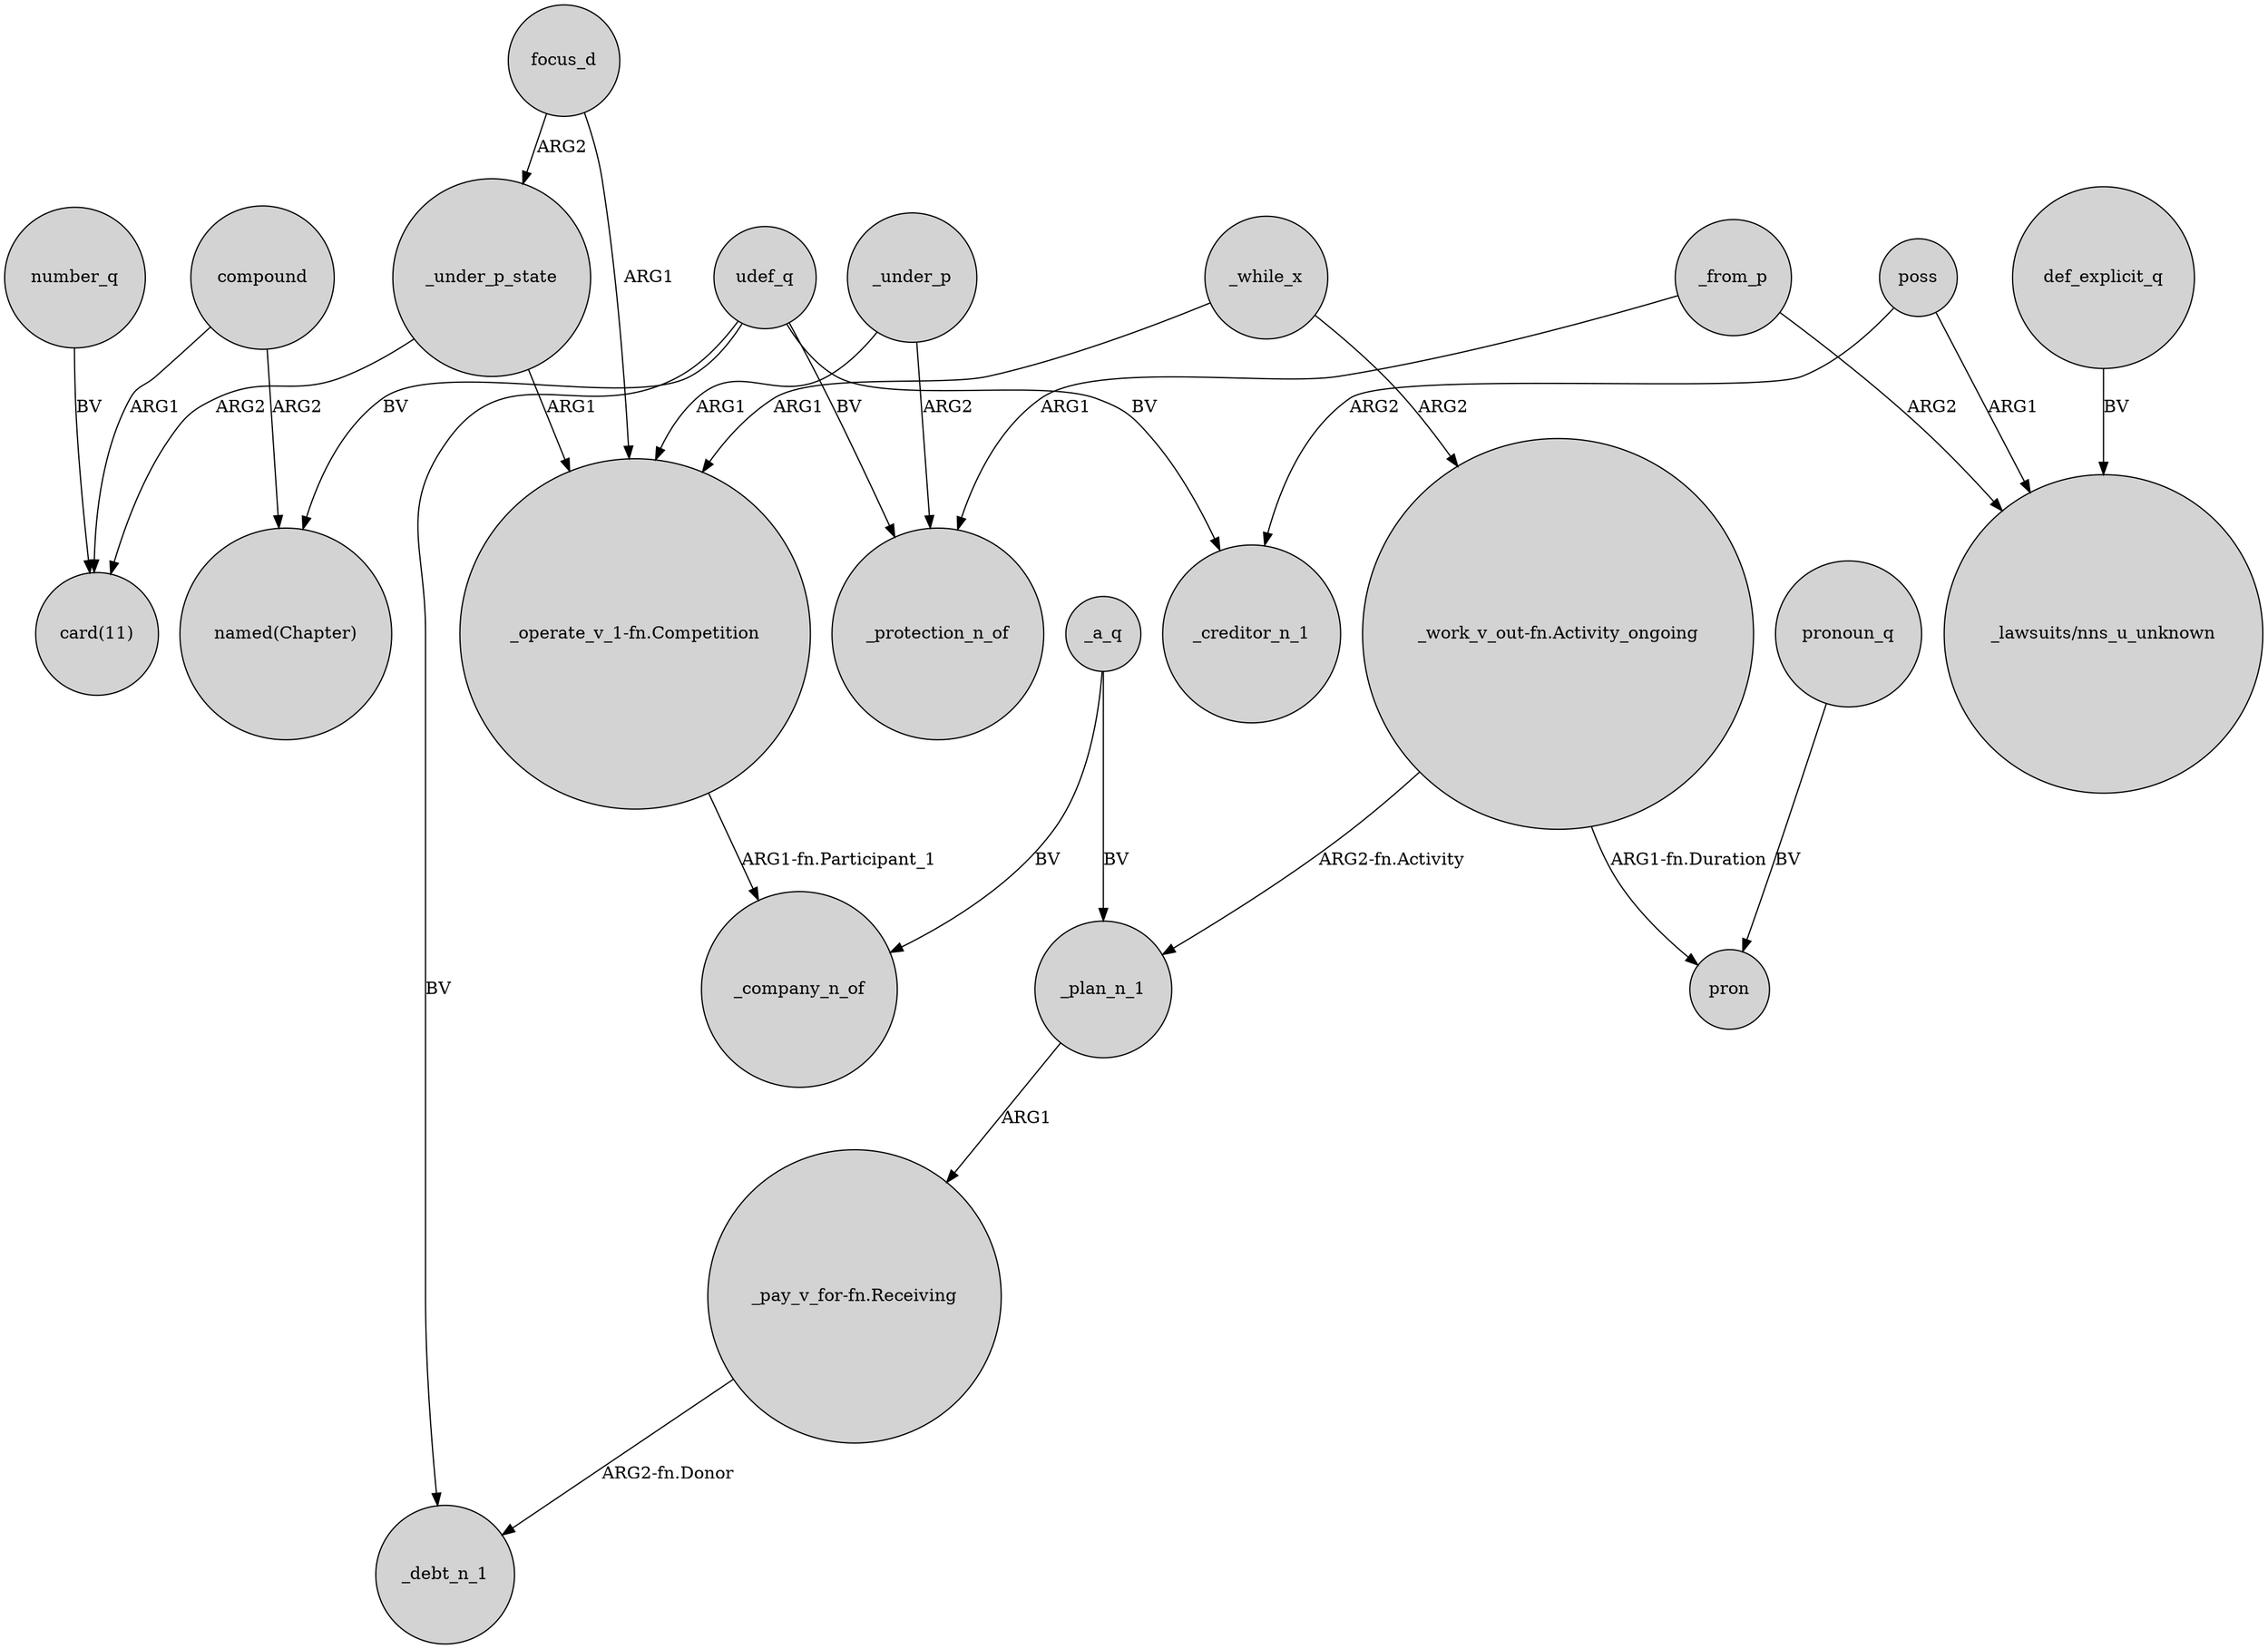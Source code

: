 digraph {
	node [shape=circle style=filled]
	_under_p_state -> "card(11)" [label=ARG2]
	_under_p -> _protection_n_of [label=ARG2]
	poss -> _creditor_n_1 [label=ARG2]
	compound -> "card(11)" [label=ARG1]
	"_work_v_out-fn.Activity_ongoing" -> pron [label="ARG1-fn.Duration"]
	_a_q -> _company_n_of [label=BV]
	focus_d -> "_operate_v_1-fn.Competition" [label=ARG1]
	compound -> "named(Chapter)" [label=ARG2]
	poss -> "_lawsuits/nns_u_unknown" [label=ARG1]
	pronoun_q -> pron [label=BV]
	"_work_v_out-fn.Activity_ongoing" -> _plan_n_1 [label="ARG2-fn.Activity"]
	_under_p_state -> "_operate_v_1-fn.Competition" [label=ARG1]
	udef_q -> _protection_n_of [label=BV]
	"_operate_v_1-fn.Competition" -> _company_n_of [label="ARG1-fn.Participant_1"]
	udef_q -> _debt_n_1 [label=BV]
	_while_x -> "_operate_v_1-fn.Competition" [label=ARG1]
	_from_p -> _protection_n_of [label=ARG1]
	def_explicit_q -> "_lawsuits/nns_u_unknown" [label=BV]
	"_pay_v_for-fn.Receiving" -> _debt_n_1 [label="ARG2-fn.Donor"]
	_a_q -> _plan_n_1 [label=BV]
	_while_x -> "_work_v_out-fn.Activity_ongoing" [label=ARG2]
	focus_d -> _under_p_state [label=ARG2]
	udef_q -> "named(Chapter)" [label=BV]
	_from_p -> "_lawsuits/nns_u_unknown" [label=ARG2]
	_plan_n_1 -> "_pay_v_for-fn.Receiving" [label=ARG1]
	udef_q -> _creditor_n_1 [label=BV]
	number_q -> "card(11)" [label=BV]
	_under_p -> "_operate_v_1-fn.Competition" [label=ARG1]
}
